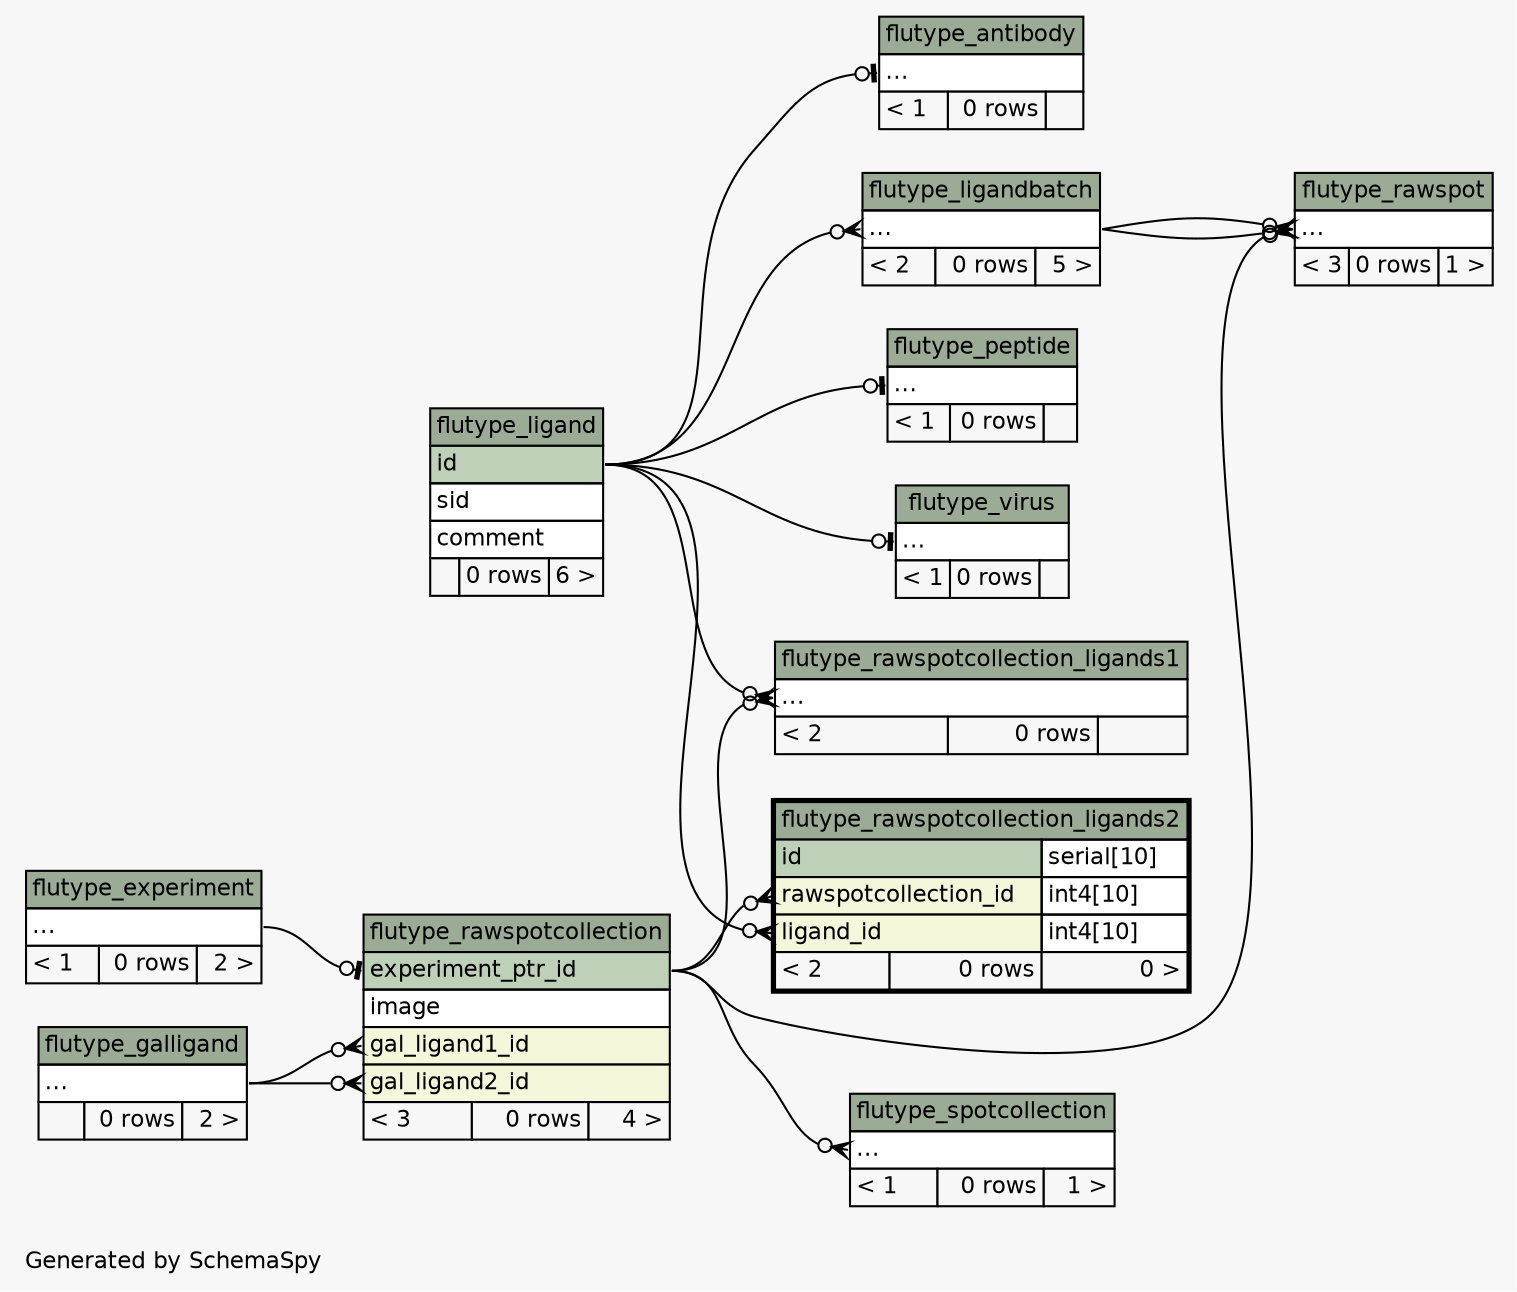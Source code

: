 // dot 2.38.0 on Linux 4.4.0-89-generic
// SchemaSpy rev 590
digraph "twoDegreesRelationshipsDiagram" {
  graph [
    rankdir="RL"
    bgcolor="#f7f7f7"
    label="\nGenerated by SchemaSpy"
    labeljust="l"
    nodesep="0.18"
    ranksep="0.46"
    fontname="Helvetica"
    fontsize="11"
  ];
  node [
    fontname="Helvetica"
    fontsize="11"
    shape="plaintext"
  ];
  edge [
    arrowsize="0.8"
  ];
  "flutype_antibody":"elipses":w -> "flutype_ligand":"id":e [arrowhead=none dir=back arrowtail=teeodot];
  "flutype_ligandbatch":"elipses":w -> "flutype_ligand":"id":e [arrowhead=none dir=back arrowtail=crowodot];
  "flutype_peptide":"elipses":w -> "flutype_ligand":"id":e [arrowhead=none dir=back arrowtail=teeodot];
  "flutype_rawspot":"elipses":w -> "flutype_ligandbatch":"elipses":e [arrowhead=none dir=back arrowtail=crowodot];
  "flutype_rawspot":"elipses":w -> "flutype_ligandbatch":"elipses":e [arrowhead=none dir=back arrowtail=crowodot];
  "flutype_rawspot":"elipses":w -> "flutype_rawspotcollection":"experiment_ptr_id":e [arrowhead=none dir=back arrowtail=crowodot];
  "flutype_rawspotcollection":"experiment_ptr_id":w -> "flutype_experiment":"elipses":e [arrowhead=none dir=back arrowtail=teeodot];
  "flutype_rawspotcollection":"gal_ligand1_id":w -> "flutype_galligand":"elipses":e [arrowhead=none dir=back arrowtail=crowodot];
  "flutype_rawspotcollection":"gal_ligand2_id":w -> "flutype_galligand":"elipses":e [arrowhead=none dir=back arrowtail=crowodot];
  "flutype_rawspotcollection_ligands1":"elipses":w -> "flutype_ligand":"id":e [arrowhead=none dir=back arrowtail=crowodot];
  "flutype_rawspotcollection_ligands1":"elipses":w -> "flutype_rawspotcollection":"experiment_ptr_id":e [arrowhead=none dir=back arrowtail=crowodot];
  "flutype_rawspotcollection_ligands2":"ligand_id":w -> "flutype_ligand":"id":e [arrowhead=none dir=back arrowtail=crowodot];
  "flutype_rawspotcollection_ligands2":"rawspotcollection_id":w -> "flutype_rawspotcollection":"experiment_ptr_id":e [arrowhead=none dir=back arrowtail=crowodot];
  "flutype_spotcollection":"elipses":w -> "flutype_rawspotcollection":"experiment_ptr_id":e [arrowhead=none dir=back arrowtail=crowodot];
  "flutype_virus":"elipses":w -> "flutype_ligand":"id":e [arrowhead=none dir=back arrowtail=teeodot];
  "flutype_antibody" [
    label=<
    <TABLE BORDER="0" CELLBORDER="1" CELLSPACING="0" BGCOLOR="#ffffff">
      <TR><TD COLSPAN="3" BGCOLOR="#9bab96" ALIGN="CENTER">flutype_antibody</TD></TR>
      <TR><TD PORT="elipses" COLSPAN="3" ALIGN="LEFT">...</TD></TR>
      <TR><TD ALIGN="LEFT" BGCOLOR="#f7f7f7">&lt; 1</TD><TD ALIGN="RIGHT" BGCOLOR="#f7f7f7">0 rows</TD><TD ALIGN="RIGHT" BGCOLOR="#f7f7f7">  </TD></TR>
    </TABLE>>
    URL="flutype_antibody.html"
    tooltip="flutype_antibody"
  ];
  "flutype_experiment" [
    label=<
    <TABLE BORDER="0" CELLBORDER="1" CELLSPACING="0" BGCOLOR="#ffffff">
      <TR><TD COLSPAN="3" BGCOLOR="#9bab96" ALIGN="CENTER">flutype_experiment</TD></TR>
      <TR><TD PORT="elipses" COLSPAN="3" ALIGN="LEFT">...</TD></TR>
      <TR><TD ALIGN="LEFT" BGCOLOR="#f7f7f7">&lt; 1</TD><TD ALIGN="RIGHT" BGCOLOR="#f7f7f7">0 rows</TD><TD ALIGN="RIGHT" BGCOLOR="#f7f7f7">2 &gt;</TD></TR>
    </TABLE>>
    URL="flutype_experiment.html"
    tooltip="flutype_experiment"
  ];
  "flutype_galligand" [
    label=<
    <TABLE BORDER="0" CELLBORDER="1" CELLSPACING="0" BGCOLOR="#ffffff">
      <TR><TD COLSPAN="3" BGCOLOR="#9bab96" ALIGN="CENTER">flutype_galligand</TD></TR>
      <TR><TD PORT="elipses" COLSPAN="3" ALIGN="LEFT">...</TD></TR>
      <TR><TD ALIGN="LEFT" BGCOLOR="#f7f7f7">  </TD><TD ALIGN="RIGHT" BGCOLOR="#f7f7f7">0 rows</TD><TD ALIGN="RIGHT" BGCOLOR="#f7f7f7">2 &gt;</TD></TR>
    </TABLE>>
    URL="flutype_galligand.html"
    tooltip="flutype_galligand"
  ];
  "flutype_ligand" [
    label=<
    <TABLE BORDER="0" CELLBORDER="1" CELLSPACING="0" BGCOLOR="#ffffff">
      <TR><TD COLSPAN="3" BGCOLOR="#9bab96" ALIGN="CENTER">flutype_ligand</TD></TR>
      <TR><TD PORT="id" COLSPAN="3" BGCOLOR="#bed1b8" ALIGN="LEFT">id</TD></TR>
      <TR><TD PORT="sid" COLSPAN="3" ALIGN="LEFT">sid</TD></TR>
      <TR><TD PORT="comment" COLSPAN="3" ALIGN="LEFT">comment</TD></TR>
      <TR><TD ALIGN="LEFT" BGCOLOR="#f7f7f7">  </TD><TD ALIGN="RIGHT" BGCOLOR="#f7f7f7">0 rows</TD><TD ALIGN="RIGHT" BGCOLOR="#f7f7f7">6 &gt;</TD></TR>
    </TABLE>>
    URL="flutype_ligand.html"
    tooltip="flutype_ligand"
  ];
  "flutype_ligandbatch" [
    label=<
    <TABLE BORDER="0" CELLBORDER="1" CELLSPACING="0" BGCOLOR="#ffffff">
      <TR><TD COLSPAN="3" BGCOLOR="#9bab96" ALIGN="CENTER">flutype_ligandbatch</TD></TR>
      <TR><TD PORT="elipses" COLSPAN="3" ALIGN="LEFT">...</TD></TR>
      <TR><TD ALIGN="LEFT" BGCOLOR="#f7f7f7">&lt; 2</TD><TD ALIGN="RIGHT" BGCOLOR="#f7f7f7">0 rows</TD><TD ALIGN="RIGHT" BGCOLOR="#f7f7f7">5 &gt;</TD></TR>
    </TABLE>>
    URL="flutype_ligandbatch.html"
    tooltip="flutype_ligandbatch"
  ];
  "flutype_peptide" [
    label=<
    <TABLE BORDER="0" CELLBORDER="1" CELLSPACING="0" BGCOLOR="#ffffff">
      <TR><TD COLSPAN="3" BGCOLOR="#9bab96" ALIGN="CENTER">flutype_peptide</TD></TR>
      <TR><TD PORT="elipses" COLSPAN="3" ALIGN="LEFT">...</TD></TR>
      <TR><TD ALIGN="LEFT" BGCOLOR="#f7f7f7">&lt; 1</TD><TD ALIGN="RIGHT" BGCOLOR="#f7f7f7">0 rows</TD><TD ALIGN="RIGHT" BGCOLOR="#f7f7f7">  </TD></TR>
    </TABLE>>
    URL="flutype_peptide.html"
    tooltip="flutype_peptide"
  ];
  "flutype_rawspot" [
    label=<
    <TABLE BORDER="0" CELLBORDER="1" CELLSPACING="0" BGCOLOR="#ffffff">
      <TR><TD COLSPAN="3" BGCOLOR="#9bab96" ALIGN="CENTER">flutype_rawspot</TD></TR>
      <TR><TD PORT="elipses" COLSPAN="3" ALIGN="LEFT">...</TD></TR>
      <TR><TD ALIGN="LEFT" BGCOLOR="#f7f7f7">&lt; 3</TD><TD ALIGN="RIGHT" BGCOLOR="#f7f7f7">0 rows</TD><TD ALIGN="RIGHT" BGCOLOR="#f7f7f7">1 &gt;</TD></TR>
    </TABLE>>
    URL="flutype_rawspot.html"
    tooltip="flutype_rawspot"
  ];
  "flutype_rawspotcollection" [
    label=<
    <TABLE BORDER="0" CELLBORDER="1" CELLSPACING="0" BGCOLOR="#ffffff">
      <TR><TD COLSPAN="3" BGCOLOR="#9bab96" ALIGN="CENTER">flutype_rawspotcollection</TD></TR>
      <TR><TD PORT="experiment_ptr_id" COLSPAN="3" BGCOLOR="#bed1b8" ALIGN="LEFT">experiment_ptr_id</TD></TR>
      <TR><TD PORT="image" COLSPAN="3" ALIGN="LEFT">image</TD></TR>
      <TR><TD PORT="gal_ligand1_id" COLSPAN="3" BGCOLOR="#f4f7da" ALIGN="LEFT">gal_ligand1_id</TD></TR>
      <TR><TD PORT="gal_ligand2_id" COLSPAN="3" BGCOLOR="#f4f7da" ALIGN="LEFT">gal_ligand2_id</TD></TR>
      <TR><TD ALIGN="LEFT" BGCOLOR="#f7f7f7">&lt; 3</TD><TD ALIGN="RIGHT" BGCOLOR="#f7f7f7">0 rows</TD><TD ALIGN="RIGHT" BGCOLOR="#f7f7f7">4 &gt;</TD></TR>
    </TABLE>>
    URL="flutype_rawspotcollection.html"
    tooltip="flutype_rawspotcollection"
  ];
  "flutype_rawspotcollection_ligands1" [
    label=<
    <TABLE BORDER="0" CELLBORDER="1" CELLSPACING="0" BGCOLOR="#ffffff">
      <TR><TD COLSPAN="3" BGCOLOR="#9bab96" ALIGN="CENTER">flutype_rawspotcollection_ligands1</TD></TR>
      <TR><TD PORT="elipses" COLSPAN="3" ALIGN="LEFT">...</TD></TR>
      <TR><TD ALIGN="LEFT" BGCOLOR="#f7f7f7">&lt; 2</TD><TD ALIGN="RIGHT" BGCOLOR="#f7f7f7">0 rows</TD><TD ALIGN="RIGHT" BGCOLOR="#f7f7f7">  </TD></TR>
    </TABLE>>
    URL="flutype_rawspotcollection_ligands1.html"
    tooltip="flutype_rawspotcollection_ligands1"
  ];
  "flutype_rawspotcollection_ligands2" [
    label=<
    <TABLE BORDER="2" CELLBORDER="1" CELLSPACING="0" BGCOLOR="#ffffff">
      <TR><TD COLSPAN="3" BGCOLOR="#9bab96" ALIGN="CENTER">flutype_rawspotcollection_ligands2</TD></TR>
      <TR><TD PORT="id" COLSPAN="2" BGCOLOR="#bed1b8" ALIGN="LEFT">id</TD><TD PORT="id.type" ALIGN="LEFT">serial[10]</TD></TR>
      <TR><TD PORT="rawspotcollection_id" COLSPAN="2" BGCOLOR="#f4f7da" ALIGN="LEFT">rawspotcollection_id</TD><TD PORT="rawspotcollection_id.type" ALIGN="LEFT">int4[10]</TD></TR>
      <TR><TD PORT="ligand_id" COLSPAN="2" BGCOLOR="#f4f7da" ALIGN="LEFT">ligand_id</TD><TD PORT="ligand_id.type" ALIGN="LEFT">int4[10]</TD></TR>
      <TR><TD ALIGN="LEFT" BGCOLOR="#f7f7f7">&lt; 2</TD><TD ALIGN="RIGHT" BGCOLOR="#f7f7f7">0 rows</TD><TD ALIGN="RIGHT" BGCOLOR="#f7f7f7">0 &gt;</TD></TR>
    </TABLE>>
    URL="flutype_rawspotcollection_ligands2.html"
    tooltip="flutype_rawspotcollection_ligands2"
  ];
  "flutype_spotcollection" [
    label=<
    <TABLE BORDER="0" CELLBORDER="1" CELLSPACING="0" BGCOLOR="#ffffff">
      <TR><TD COLSPAN="3" BGCOLOR="#9bab96" ALIGN="CENTER">flutype_spotcollection</TD></TR>
      <TR><TD PORT="elipses" COLSPAN="3" ALIGN="LEFT">...</TD></TR>
      <TR><TD ALIGN="LEFT" BGCOLOR="#f7f7f7">&lt; 1</TD><TD ALIGN="RIGHT" BGCOLOR="#f7f7f7">0 rows</TD><TD ALIGN="RIGHT" BGCOLOR="#f7f7f7">1 &gt;</TD></TR>
    </TABLE>>
    URL="flutype_spotcollection.html"
    tooltip="flutype_spotcollection"
  ];
  "flutype_virus" [
    label=<
    <TABLE BORDER="0" CELLBORDER="1" CELLSPACING="0" BGCOLOR="#ffffff">
      <TR><TD COLSPAN="3" BGCOLOR="#9bab96" ALIGN="CENTER">flutype_virus</TD></TR>
      <TR><TD PORT="elipses" COLSPAN="3" ALIGN="LEFT">...</TD></TR>
      <TR><TD ALIGN="LEFT" BGCOLOR="#f7f7f7">&lt; 1</TD><TD ALIGN="RIGHT" BGCOLOR="#f7f7f7">0 rows</TD><TD ALIGN="RIGHT" BGCOLOR="#f7f7f7">  </TD></TR>
    </TABLE>>
    URL="flutype_virus.html"
    tooltip="flutype_virus"
  ];
}
